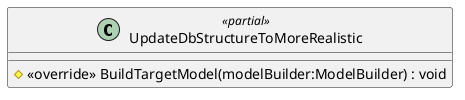 @startuml
class UpdateDbStructureToMoreRealistic <<partial>> {
    # <<override>> BuildTargetModel(modelBuilder:ModelBuilder) : void
}
@enduml
